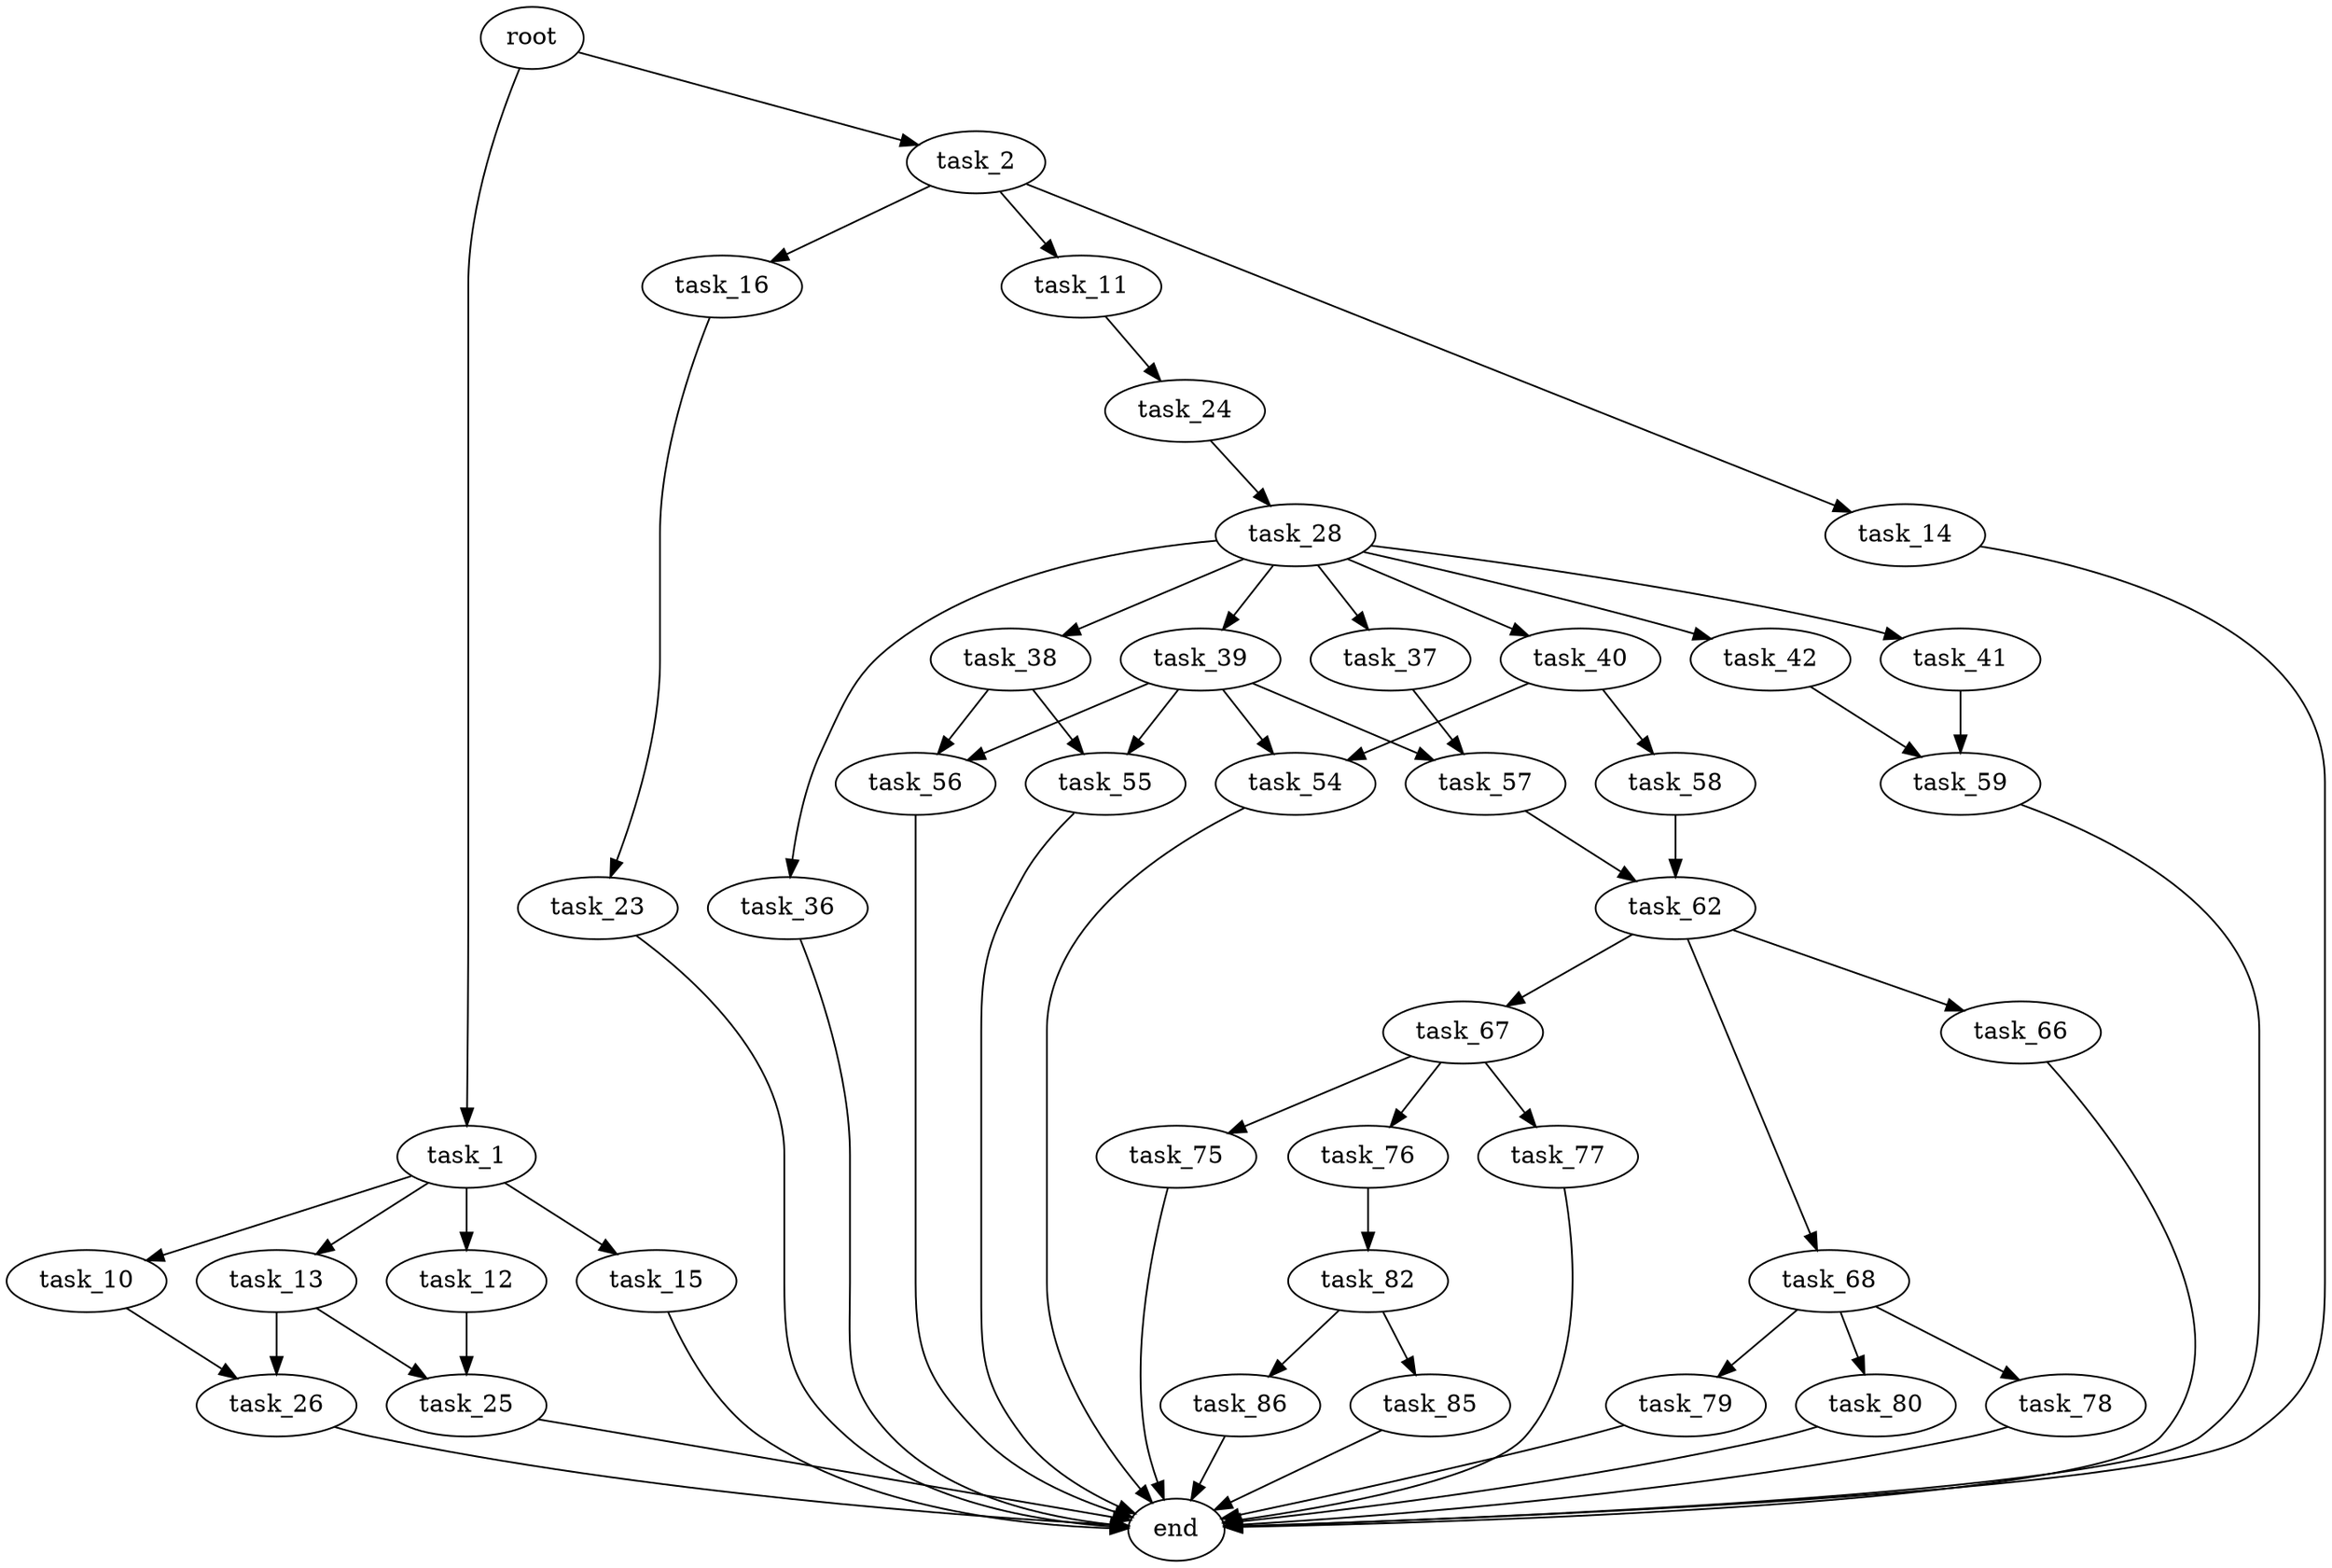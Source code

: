 digraph G {
  root [size="0.000000"];
  task_1 [size="3955478039.000000"];
  task_2 [size="526301669371.000000"];
  task_10 [size="664119502419.000000"];
  task_12 [size="18623817695.000000"];
  task_13 [size="65972837706.000000"];
  task_15 [size="368293445632.000000"];
  task_11 [size="592229778334.000000"];
  task_14 [size="782757789696.000000"];
  task_16 [size="8589934592.000000"];
  task_26 [size="549755813888.000000"];
  task_24 [size="7102913830.000000"];
  task_25 [size="382113744.000000"];
  end [size="0.000000"];
  task_23 [size="372366377408.000000"];
  task_28 [size="10487426570.000000"];
  task_36 [size="134217728000.000000"];
  task_37 [size="26361220333.000000"];
  task_38 [size="34353163658.000000"];
  task_39 [size="25633846625.000000"];
  task_40 [size="592741950906.000000"];
  task_41 [size="839113619301.000000"];
  task_42 [size="559845059949.000000"];
  task_57 [size="231928233984.000000"];
  task_55 [size="1703543294.000000"];
  task_56 [size="15482800032.000000"];
  task_54 [size="215550857808.000000"];
  task_58 [size="31675864707.000000"];
  task_59 [size="190030570908.000000"];
  task_62 [size="8644718764.000000"];
  task_66 [size="231928233984.000000"];
  task_67 [size="9423241426.000000"];
  task_68 [size="549755813888.000000"];
  task_75 [size="334239094771.000000"];
  task_76 [size="17037117528.000000"];
  task_77 [size="14454527035.000000"];
  task_78 [size="7269374222.000000"];
  task_79 [size="848353828478.000000"];
  task_80 [size="840028421910.000000"];
  task_82 [size="68719476736.000000"];
  task_85 [size="6780437108.000000"];
  task_86 [size="7068201208.000000"];

  root -> task_1 [size="1.000000"];
  root -> task_2 [size="1.000000"];
  task_1 -> task_10 [size="75497472.000000"];
  task_1 -> task_12 [size="75497472.000000"];
  task_1 -> task_13 [size="75497472.000000"];
  task_1 -> task_15 [size="75497472.000000"];
  task_2 -> task_11 [size="679477248.000000"];
  task_2 -> task_14 [size="679477248.000000"];
  task_2 -> task_16 [size="679477248.000000"];
  task_10 -> task_26 [size="411041792.000000"];
  task_12 -> task_25 [size="679477248.000000"];
  task_13 -> task_25 [size="301989888.000000"];
  task_13 -> task_26 [size="301989888.000000"];
  task_15 -> end [size="1.000000"];
  task_11 -> task_24 [size="679477248.000000"];
  task_14 -> end [size="1.000000"];
  task_16 -> task_23 [size="33554432.000000"];
  task_26 -> end [size="1.000000"];
  task_24 -> task_28 [size="134217728.000000"];
  task_25 -> end [size="1.000000"];
  task_23 -> end [size="1.000000"];
  task_28 -> task_36 [size="301989888.000000"];
  task_28 -> task_37 [size="301989888.000000"];
  task_28 -> task_38 [size="301989888.000000"];
  task_28 -> task_39 [size="301989888.000000"];
  task_28 -> task_40 [size="301989888.000000"];
  task_28 -> task_41 [size="301989888.000000"];
  task_28 -> task_42 [size="301989888.000000"];
  task_36 -> end [size="1.000000"];
  task_37 -> task_57 [size="33554432.000000"];
  task_38 -> task_55 [size="33554432.000000"];
  task_38 -> task_56 [size="33554432.000000"];
  task_39 -> task_54 [size="679477248.000000"];
  task_39 -> task_55 [size="679477248.000000"];
  task_39 -> task_56 [size="679477248.000000"];
  task_39 -> task_57 [size="679477248.000000"];
  task_40 -> task_54 [size="411041792.000000"];
  task_40 -> task_58 [size="411041792.000000"];
  task_41 -> task_59 [size="679477248.000000"];
  task_42 -> task_59 [size="838860800.000000"];
  task_57 -> task_62 [size="301989888.000000"];
  task_55 -> end [size="1.000000"];
  task_56 -> end [size="1.000000"];
  task_54 -> end [size="1.000000"];
  task_58 -> task_62 [size="33554432.000000"];
  task_59 -> end [size="1.000000"];
  task_62 -> task_66 [size="301989888.000000"];
  task_62 -> task_67 [size="301989888.000000"];
  task_62 -> task_68 [size="301989888.000000"];
  task_66 -> end [size="1.000000"];
  task_67 -> task_75 [size="679477248.000000"];
  task_67 -> task_76 [size="679477248.000000"];
  task_67 -> task_77 [size="679477248.000000"];
  task_68 -> task_78 [size="536870912.000000"];
  task_68 -> task_79 [size="536870912.000000"];
  task_68 -> task_80 [size="536870912.000000"];
  task_75 -> end [size="1.000000"];
  task_76 -> task_82 [size="536870912.000000"];
  task_77 -> end [size="1.000000"];
  task_78 -> end [size="1.000000"];
  task_79 -> end [size="1.000000"];
  task_80 -> end [size="1.000000"];
  task_82 -> task_85 [size="134217728.000000"];
  task_82 -> task_86 [size="134217728.000000"];
  task_85 -> end [size="1.000000"];
  task_86 -> end [size="1.000000"];
}
